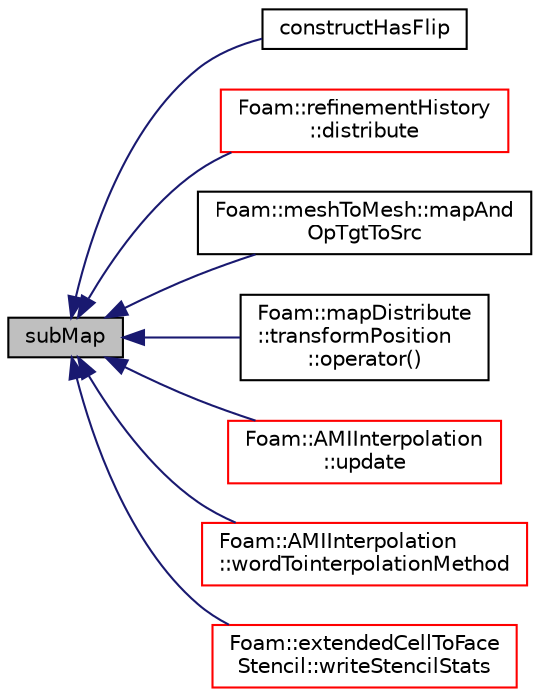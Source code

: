 digraph "subMap"
{
  bgcolor="transparent";
  edge [fontname="Helvetica",fontsize="10",labelfontname="Helvetica",labelfontsize="10"];
  node [fontname="Helvetica",fontsize="10",shape=record];
  rankdir="LR";
  Node744 [label="subMap",height=0.2,width=0.4,color="black", fillcolor="grey75", style="filled", fontcolor="black"];
  Node744 -> Node745 [dir="back",color="midnightblue",fontsize="10",style="solid",fontname="Helvetica"];
  Node745 [label="constructHasFlip",height=0.2,width=0.4,color="black",URL="$a28525.html#aab5698d82a7bbb8180f44c85dfe28c9c",tooltip="Does constructMap include a sign. "];
  Node744 -> Node746 [dir="back",color="midnightblue",fontsize="10",style="solid",fontname="Helvetica"];
  Node746 [label="Foam::refinementHistory\l::distribute",height=0.2,width=0.4,color="red",URL="$a22421.html#a6be2dc3eb1d541aeb83ee0a2adcc0556",tooltip="Update local numbering for mesh redistribution. "];
  Node744 -> Node761 [dir="back",color="midnightblue",fontsize="10",style="solid",fontname="Helvetica"];
  Node761 [label="Foam::meshToMesh::mapAnd\lOpTgtToSrc",height=0.2,width=0.4,color="black",URL="$a30521.html#a95168670114bbb57f1890fe93bde9561"];
  Node744 -> Node762 [dir="back",color="midnightblue",fontsize="10",style="solid",fontname="Helvetica"];
  Node762 [label="Foam::mapDistribute\l::transformPosition\l::operator()",height=0.2,width=0.4,color="black",URL="$a28521.html#a11642b92fc0de1bcb065753c5eb0a46c"];
  Node744 -> Node763 [dir="back",color="midnightblue",fontsize="10",style="solid",fontname="Helvetica"];
  Node763 [label="Foam::AMIInterpolation\l::update",height=0.2,width=0.4,color="red",URL="$a25997.html#a92b6850defc60d6e032247c9bfe8d9bf",tooltip="Update addressing and weights. "];
  Node744 -> Node765 [dir="back",color="midnightblue",fontsize="10",style="solid",fontname="Helvetica"];
  Node765 [label="Foam::AMIInterpolation\l::wordTointerpolationMethod",height=0.2,width=0.4,color="red",URL="$a25997.html#a60e3ed16ffdfe716b129e1e10820c506",tooltip="Convert word to interpolationMethod. "];
  Node744 -> Node768 [dir="back",color="midnightblue",fontsize="10",style="solid",fontname="Helvetica"];
  Node768 [label="Foam::extendedCellToFace\lStencil::writeStencilStats",height=0.2,width=0.4,color="red",URL="$a23497.html#a806d1632a9bcbd268b64e4bf3b6e3c7d",tooltip="Write some statistics about stencil. "];
}

